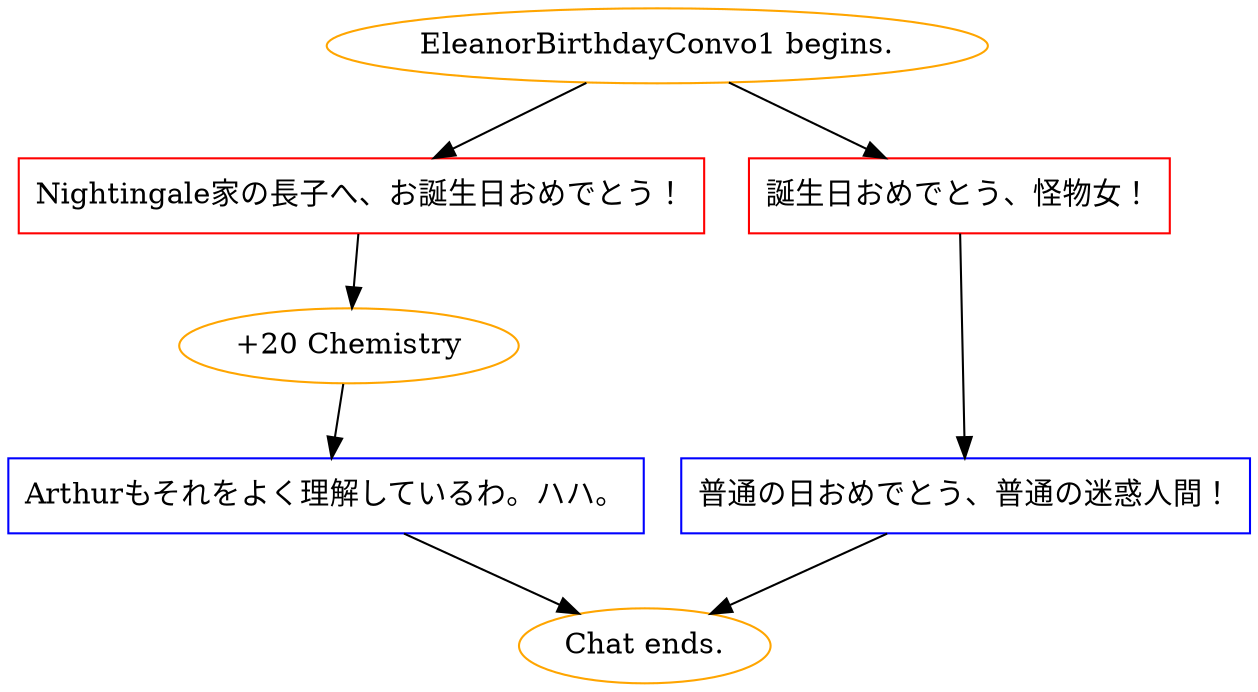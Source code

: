 digraph {
	"EleanorBirthdayConvo1 begins." [color=orange];
		"EleanorBirthdayConvo1 begins." -> j347877997;
		"EleanorBirthdayConvo1 begins." -> j1134013078;
	j347877997 [label="Nightingale家の長子へ、お誕生日おめでとう！",shape=box,color=red];
		j347877997 -> j1757078078;
	j1134013078 [label="誕生日おめでとう、怪物女！",shape=box,color=red];
		j1134013078 -> j3060433330;
	j1757078078 [label="+20 Chemistry",color=orange];
		j1757078078 -> j1788093434;
	j3060433330 [label="普通の日おめでとう、普通の迷惑人間！",shape=box,color=blue];
		j3060433330 -> "Chat ends.";
	j1788093434 [label="Arthurもそれをよく理解しているわ。ハハ。",shape=box,color=blue];
		j1788093434 -> "Chat ends.";
	"Chat ends." [color=orange];
}
